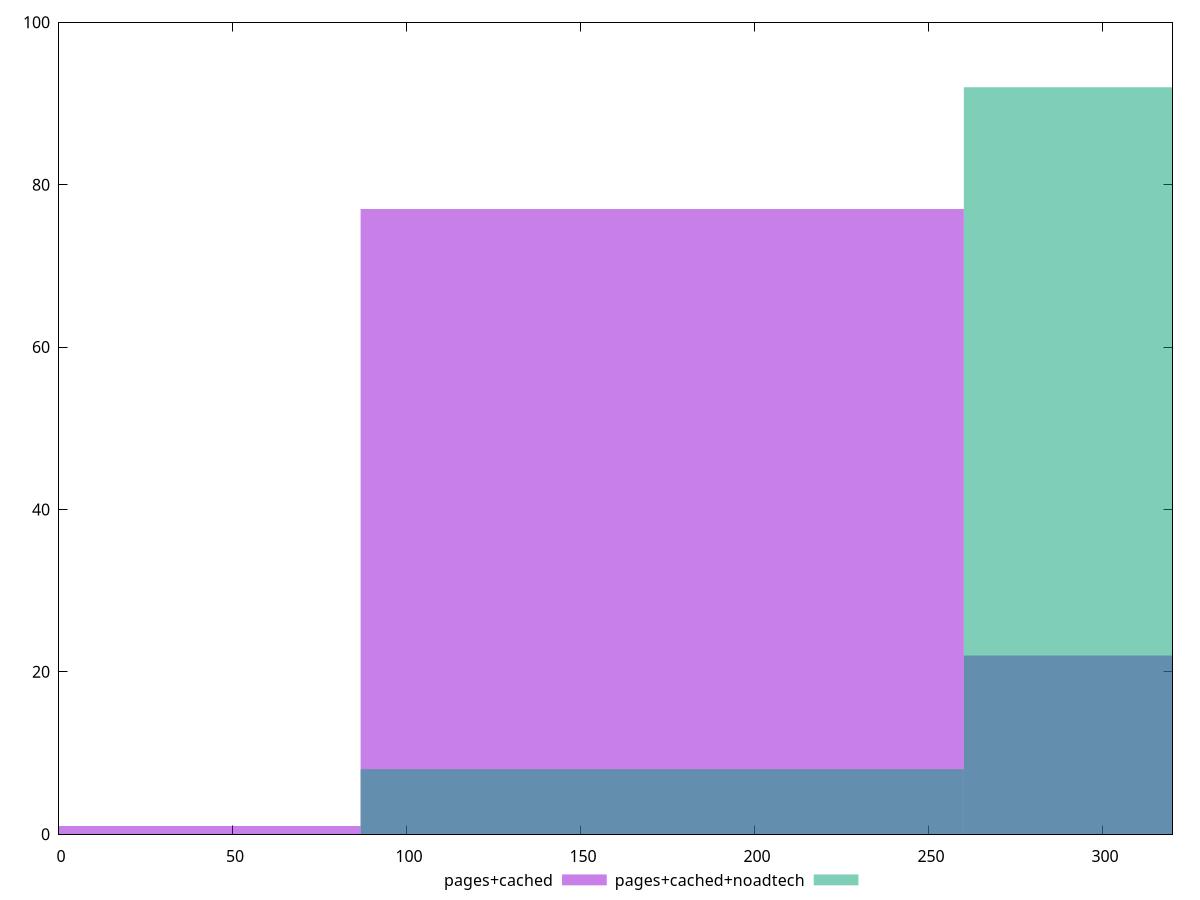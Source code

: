 reset

$pagesCached <<EOF
173.35815709692764 77
346.7163141938553 22
0 1
EOF

$pagesCachedNoadtech <<EOF
346.7163141938553 92
173.35815709692764 8
EOF

set key outside below
set boxwidth 173.35815709692764
set xrange [0:320]
set yrange [0:100]
set trange [0:100]
set style fill transparent solid 0.5 noborder
set terminal svg size 640, 500 enhanced background rgb 'white'
set output "report_00018_2021-02-10T15-25-16.877Z/offscreen-images/comparison/histogram/1_vs_2.svg"

plot $pagesCached title "pages+cached" with boxes, \
     $pagesCachedNoadtech title "pages+cached+noadtech" with boxes

reset
